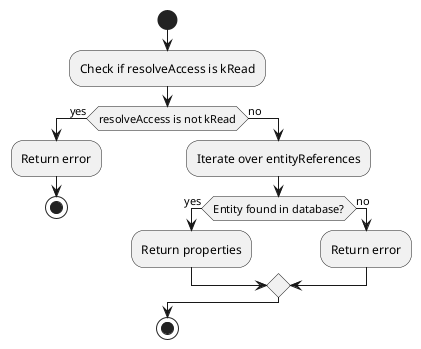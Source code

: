 @startuml
start
:Check if resolveAccess is kRead;
if (resolveAccess is not kRead) then (yes)
  :Return error;
  stop
else (no)
  :Iterate over entityReferences;
  if (Entity found in database?) then (yes)
    :Return properties;
  else (no)
    :Return error;
  endif
endif
stop
@enduml
